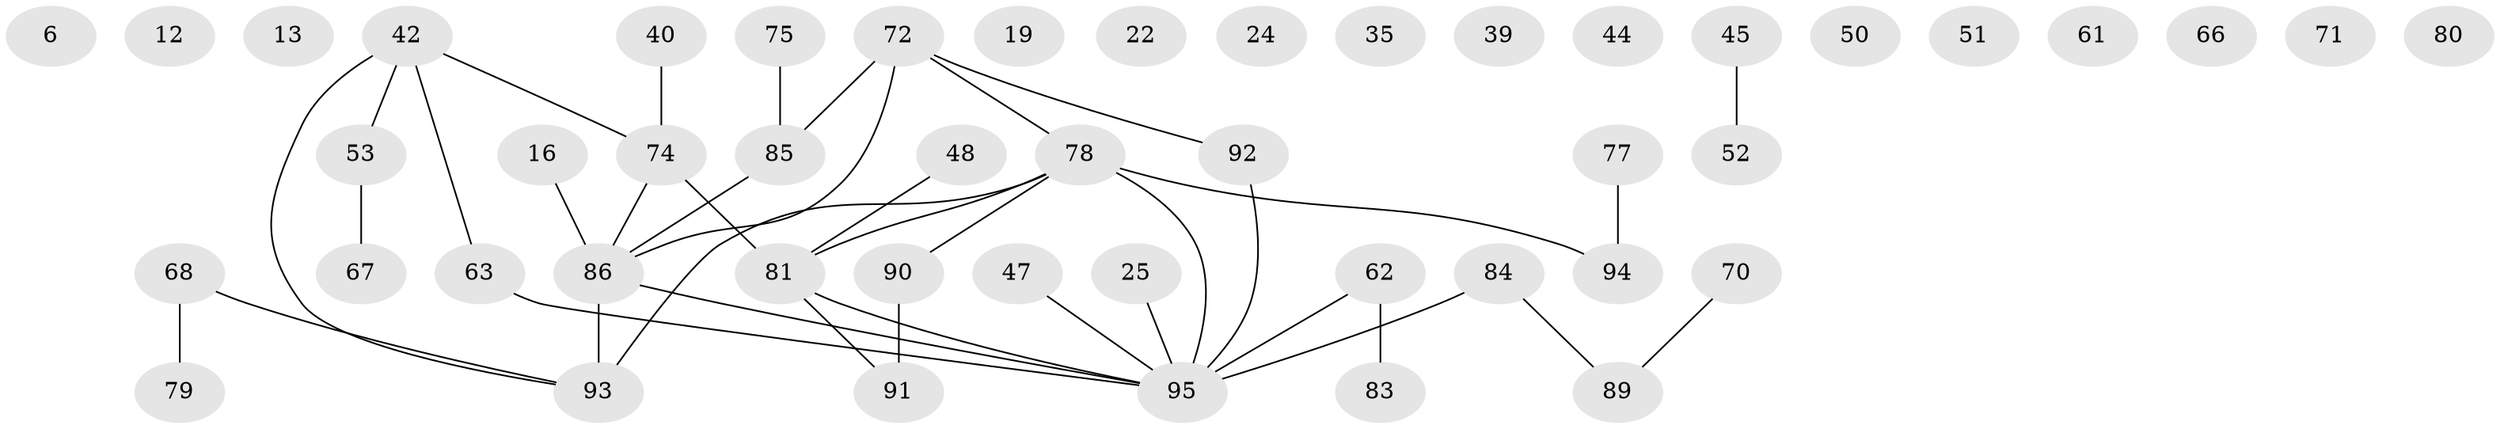 // original degree distribution, {1: 0.25263157894736843, 3: 0.23157894736842105, 2: 0.22105263157894736, 0: 0.1368421052631579, 4: 0.1368421052631579, 5: 0.021052631578947368}
// Generated by graph-tools (version 1.1) at 2025/39/03/09/25 04:39:54]
// undirected, 47 vertices, 39 edges
graph export_dot {
graph [start="1"]
  node [color=gray90,style=filled];
  6;
  12;
  13;
  16;
  19;
  22;
  24;
  25;
  35;
  39;
  40 [super="+38"];
  42 [super="+10"];
  44;
  45;
  47;
  48 [super="+31"];
  50 [super="+1"];
  51 [super="+11"];
  52;
  53;
  61;
  62;
  63 [super="+30"];
  66;
  67;
  68;
  70;
  71;
  72 [super="+7"];
  74;
  75;
  77;
  78 [super="+2+54+64"];
  79;
  80;
  81 [super="+60+3+32+57"];
  83;
  84 [super="+82"];
  85;
  86 [super="+8+33+49"];
  89;
  90 [super="+28+56"];
  91;
  92 [super="+9"];
  93 [super="+76+46+87"];
  94;
  95 [super="+65+69+88+73"];
  16 -- 86;
  25 -- 95;
  40 -- 74;
  42 -- 63;
  42 -- 74;
  42 -- 93;
  42 -- 53;
  45 -- 52;
  47 -- 95;
  48 -- 81;
  53 -- 67;
  62 -- 83;
  62 -- 95;
  63 -- 95 [weight=3];
  68 -- 79;
  68 -- 93;
  70 -- 89;
  72 -- 78;
  72 -- 85 [weight=2];
  72 -- 92;
  72 -- 86;
  74 -- 86;
  74 -- 81;
  75 -- 85;
  77 -- 94;
  78 -- 94;
  78 -- 90;
  78 -- 93 [weight=2];
  78 -- 95 [weight=3];
  78 -- 81;
  81 -- 95;
  81 -- 91;
  84 -- 95 [weight=3];
  84 -- 89;
  85 -- 86;
  86 -- 93;
  86 -- 95 [weight=2];
  90 -- 91 [weight=2];
  92 -- 95;
}
